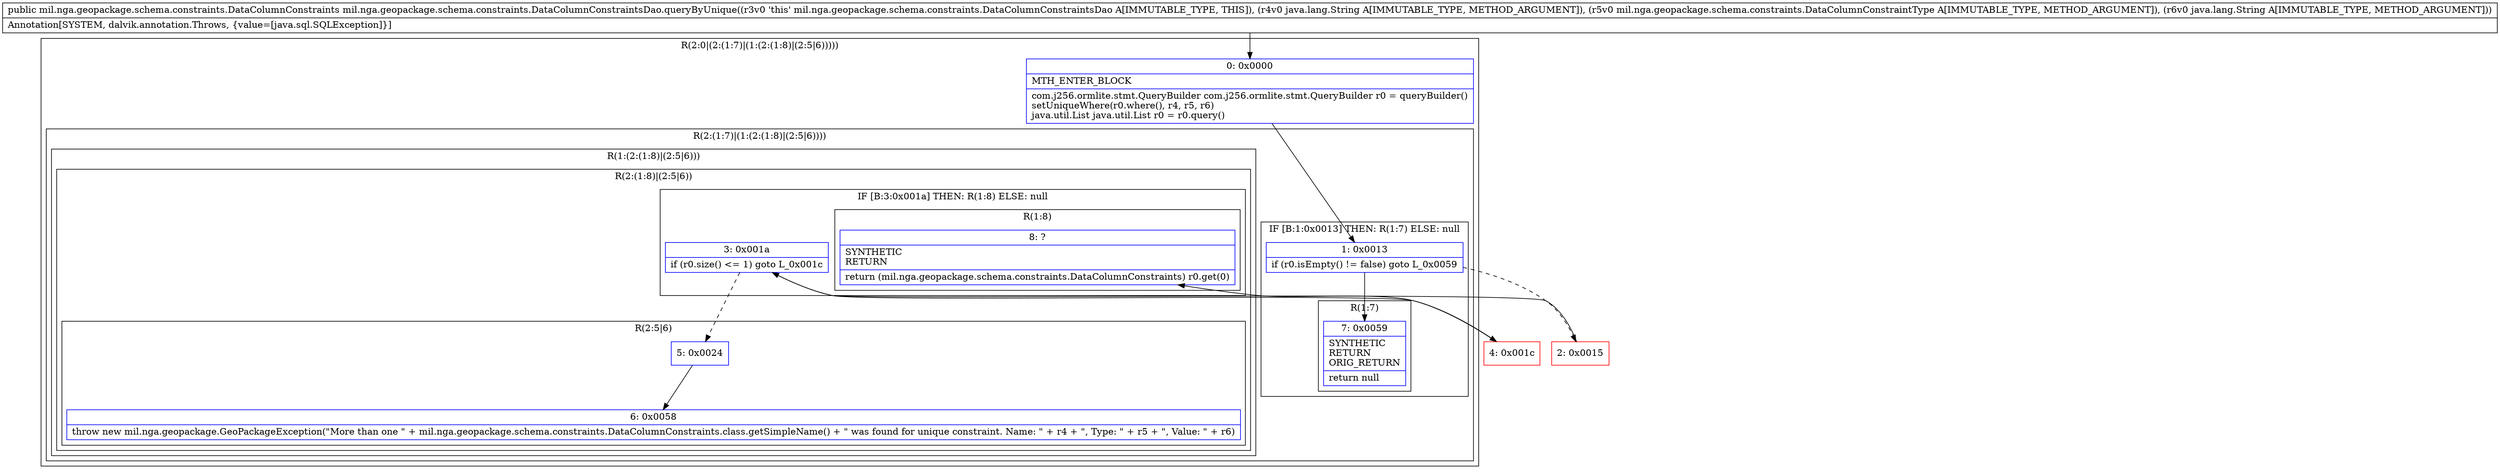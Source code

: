 digraph "CFG formil.nga.geopackage.schema.constraints.DataColumnConstraintsDao.queryByUnique(Ljava\/lang\/String;Lmil\/nga\/geopackage\/schema\/constraints\/DataColumnConstraintType;Ljava\/lang\/String;)Lmil\/nga\/geopackage\/schema\/constraints\/DataColumnConstraints;" {
subgraph cluster_Region_477501865 {
label = "R(2:0|(2:(1:7)|(1:(2:(1:8)|(2:5|6)))))";
node [shape=record,color=blue];
Node_0 [shape=record,label="{0\:\ 0x0000|MTH_ENTER_BLOCK\l|com.j256.ormlite.stmt.QueryBuilder com.j256.ormlite.stmt.QueryBuilder r0 = queryBuilder()\lsetUniqueWhere(r0.where(), r4, r5, r6)\ljava.util.List java.util.List r0 = r0.query()\l}"];
subgraph cluster_Region_1215886513 {
label = "R(2:(1:7)|(1:(2:(1:8)|(2:5|6))))";
node [shape=record,color=blue];
subgraph cluster_IfRegion_1517831145 {
label = "IF [B:1:0x0013] THEN: R(1:7) ELSE: null";
node [shape=record,color=blue];
Node_1 [shape=record,label="{1\:\ 0x0013|if (r0.isEmpty() != false) goto L_0x0059\l}"];
subgraph cluster_Region_383876024 {
label = "R(1:7)";
node [shape=record,color=blue];
Node_7 [shape=record,label="{7\:\ 0x0059|SYNTHETIC\lRETURN\lORIG_RETURN\l|return null\l}"];
}
}
subgraph cluster_Region_1695028490 {
label = "R(1:(2:(1:8)|(2:5|6)))";
node [shape=record,color=blue];
subgraph cluster_Region_1133506108 {
label = "R(2:(1:8)|(2:5|6))";
node [shape=record,color=blue];
subgraph cluster_IfRegion_977074906 {
label = "IF [B:3:0x001a] THEN: R(1:8) ELSE: null";
node [shape=record,color=blue];
Node_3 [shape=record,label="{3\:\ 0x001a|if (r0.size() \<= 1) goto L_0x001c\l}"];
subgraph cluster_Region_605449122 {
label = "R(1:8)";
node [shape=record,color=blue];
Node_8 [shape=record,label="{8\:\ ?|SYNTHETIC\lRETURN\l|return (mil.nga.geopackage.schema.constraints.DataColumnConstraints) r0.get(0)\l}"];
}
}
subgraph cluster_Region_1281181568 {
label = "R(2:5|6)";
node [shape=record,color=blue];
Node_5 [shape=record,label="{5\:\ 0x0024}"];
Node_6 [shape=record,label="{6\:\ 0x0058|throw new mil.nga.geopackage.GeoPackageException(\"More than one \" + mil.nga.geopackage.schema.constraints.DataColumnConstraints.class.getSimpleName() + \" was found for unique constraint. Name: \" + r4 + \", Type: \" + r5 + \", Value: \" + r6)\l}"];
}
}
}
}
}
Node_2 [shape=record,color=red,label="{2\:\ 0x0015}"];
Node_4 [shape=record,color=red,label="{4\:\ 0x001c}"];
MethodNode[shape=record,label="{public mil.nga.geopackage.schema.constraints.DataColumnConstraints mil.nga.geopackage.schema.constraints.DataColumnConstraintsDao.queryByUnique((r3v0 'this' mil.nga.geopackage.schema.constraints.DataColumnConstraintsDao A[IMMUTABLE_TYPE, THIS]), (r4v0 java.lang.String A[IMMUTABLE_TYPE, METHOD_ARGUMENT]), (r5v0 mil.nga.geopackage.schema.constraints.DataColumnConstraintType A[IMMUTABLE_TYPE, METHOD_ARGUMENT]), (r6v0 java.lang.String A[IMMUTABLE_TYPE, METHOD_ARGUMENT]))  | Annotation[SYSTEM, dalvik.annotation.Throws, \{value=[java.sql.SQLException]\}]\l}"];
MethodNode -> Node_0;
Node_0 -> Node_1;
Node_1 -> Node_2[style=dashed];
Node_1 -> Node_7;
Node_3 -> Node_4;
Node_3 -> Node_5[style=dashed];
Node_5 -> Node_6;
Node_2 -> Node_3;
Node_4 -> Node_8;
}

